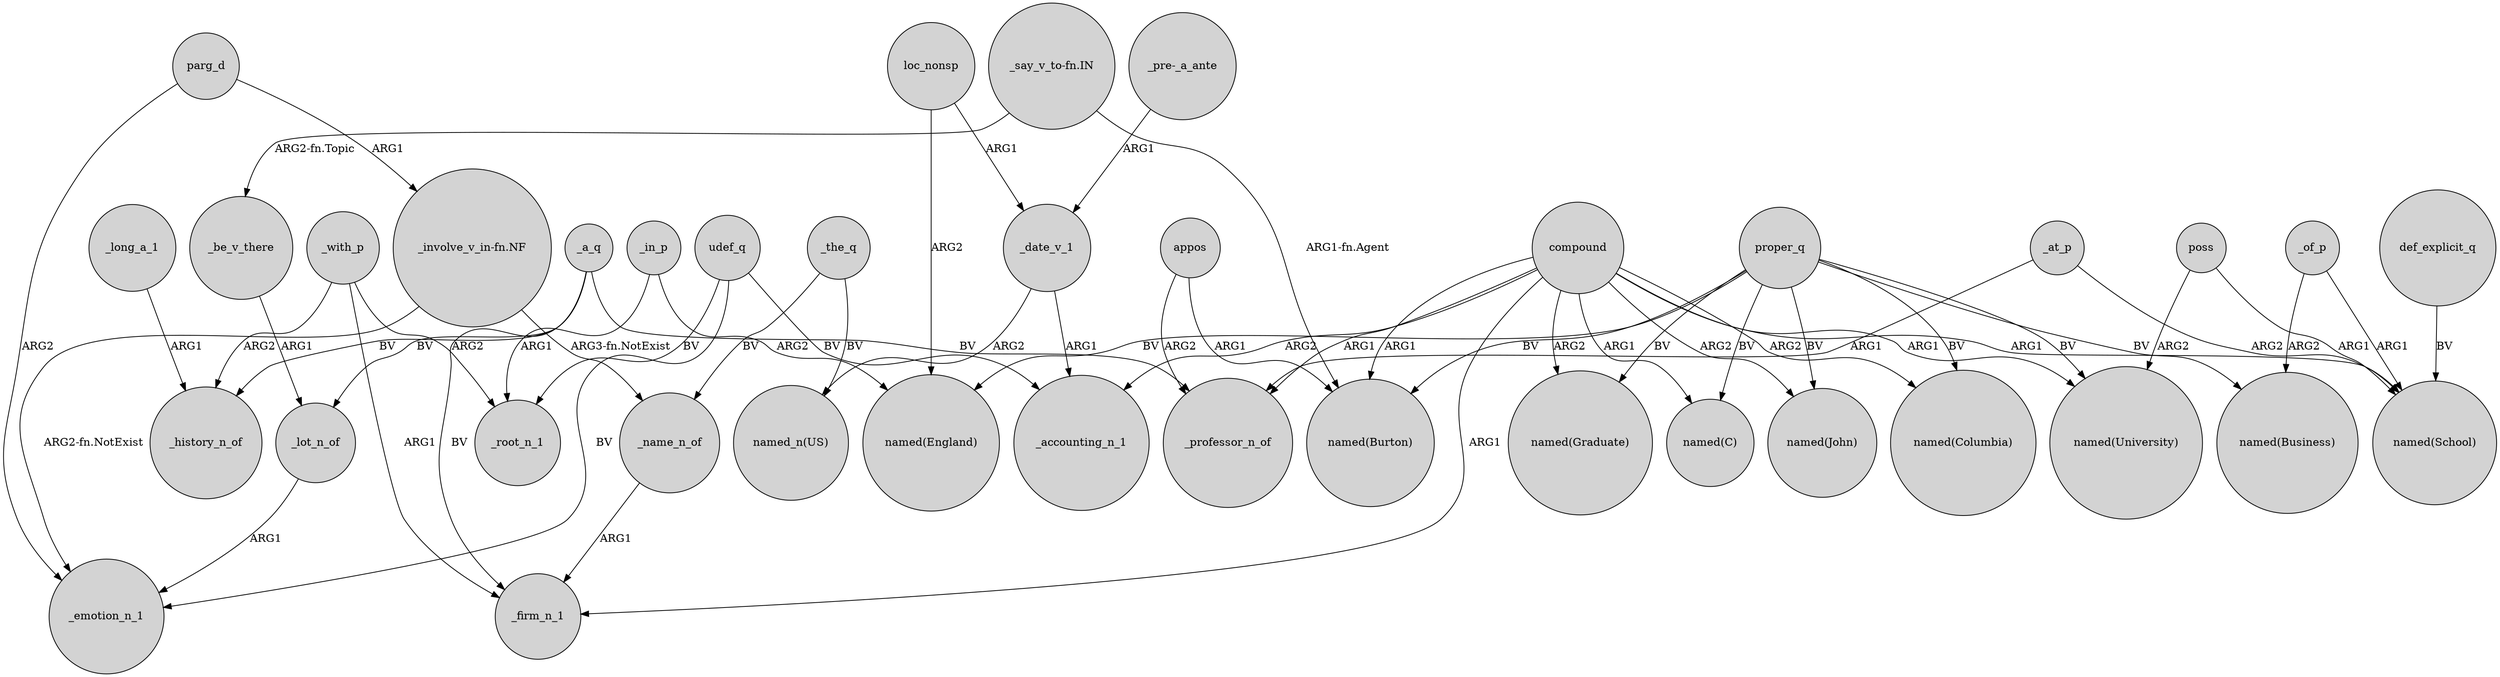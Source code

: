 digraph {
	node [shape=circle style=filled]
	compound -> "named(John)" [label=ARG2]
	_a_q -> _lot_n_of [label=BV]
	def_explicit_q -> "named(School)" [label=BV]
	_in_p -> _root_n_1 [label=ARG1]
	"_involve_v_in-fn.NF" -> _name_n_of [label="ARG3-fn.NotExist"]
	_a_q -> _history_n_of [label=BV]
	parg_d -> "_involve_v_in-fn.NF" [label=ARG1]
	_in_p -> "named(England)" [label=ARG2]
	compound -> "named(Graduate)" [label=ARG2]
	proper_q -> "named(Business)" [label=BV]
	_with_p -> _history_n_of [label=ARG2]
	compound -> "named(University)" [label=ARG1]
	_be_v_there -> _lot_n_of [label=ARG1]
	_a_q -> _firm_n_1 [label=BV]
	_at_p -> "named(School)" [label=ARG2]
	udef_q -> _root_n_1 [label=BV]
	_name_n_of -> _firm_n_1 [label=ARG1]
	_of_p -> "named(Business)" [label=ARG2]
	proper_q -> "named(England)" [label=BV]
	"_say_v_to-fn.IN" -> "named(Burton)" [label="ARG1-fn.Agent"]
	_date_v_1 -> "named_n(US)" [label=ARG2]
	compound -> _professor_n_of [label=ARG1]
	proper_q -> "named(Graduate)" [label=BV]
	poss -> "named(School)" [label=ARG1]
	_the_q -> "named_n(US)" [label=BV]
	proper_q -> "named(Columbia)" [label=BV]
	_a_q -> _professor_n_of [label=BV]
	poss -> "named(University)" [label=ARG2]
	_with_p -> _firm_n_1 [label=ARG1]
	compound -> "named(Columbia)" [label=ARG2]
	"_pre-_a_ante" -> _date_v_1 [label=ARG1]
	loc_nonsp -> "named(England)" [label=ARG2]
	_lot_n_of -> _emotion_n_1 [label=ARG1]
	_of_p -> "named(School)" [label=ARG1]
	"_say_v_to-fn.IN" -> _be_v_there [label="ARG2-fn.Topic"]
	compound -> "named(C)" [label=ARG1]
	compound -> _firm_n_1 [label=ARG1]
	loc_nonsp -> _date_v_1 [label=ARG1]
	compound -> "named(School)" [label=ARG1]
	_at_p -> _professor_n_of [label=ARG1]
	proper_q -> "named(C)" [label=BV]
	_date_v_1 -> _accounting_n_1 [label=ARG1]
	parg_d -> _emotion_n_1 [label=ARG2]
	compound -> "named(Burton)" [label=ARG1]
	udef_q -> _emotion_n_1 [label=BV]
	_the_q -> _name_n_of [label=BV]
	appos -> "named(Burton)" [label=ARG1]
	proper_q -> "named(Burton)" [label=BV]
	appos -> _professor_n_of [label=ARG2]
	proper_q -> "named(John)" [label=BV]
	"_involve_v_in-fn.NF" -> _emotion_n_1 [label="ARG2-fn.NotExist"]
	udef_q -> _accounting_n_1 [label=BV]
	_with_p -> _root_n_1 [label=ARG2]
	_long_a_1 -> _history_n_of [label=ARG1]
	compound -> _accounting_n_1 [label=ARG2]
	proper_q -> "named(University)" [label=BV]
}

